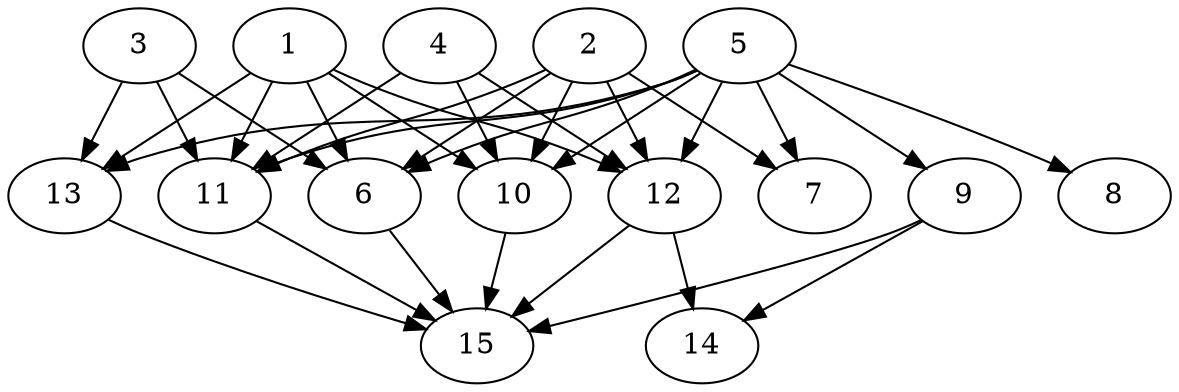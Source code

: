 // DAG automatically generated by daggen at Thu Oct  3 13:59:27 2019
// ./daggen --dot -n 15 --ccr 0.4 --fat 0.7 --regular 0.5 --density 0.9 --mindata 5242880 --maxdata 52428800 
digraph G {
  1 [size="54617600", alpha="0.11", expect_size="21847040"] 
  1 -> 6 [size ="21847040"]
  1 -> 10 [size ="21847040"]
  1 -> 11 [size ="21847040"]
  1 -> 12 [size ="21847040"]
  1 -> 13 [size ="21847040"]
  2 [size="107287040", alpha="0.08", expect_size="42914816"] 
  2 -> 6 [size ="42914816"]
  2 -> 7 [size ="42914816"]
  2 -> 10 [size ="42914816"]
  2 -> 11 [size ="42914816"]
  2 -> 12 [size ="42914816"]
  3 [size="117829120", alpha="0.15", expect_size="47131648"] 
  3 -> 6 [size ="47131648"]
  3 -> 11 [size ="47131648"]
  3 -> 13 [size ="47131648"]
  4 [size="22031360", alpha="0.13", expect_size="8812544"] 
  4 -> 10 [size ="8812544"]
  4 -> 11 [size ="8812544"]
  4 -> 12 [size ="8812544"]
  5 [size="26905600", alpha="0.02", expect_size="10762240"] 
  5 -> 6 [size ="10762240"]
  5 -> 7 [size ="10762240"]
  5 -> 8 [size ="10762240"]
  5 -> 9 [size ="10762240"]
  5 -> 10 [size ="10762240"]
  5 -> 11 [size ="10762240"]
  5 -> 12 [size ="10762240"]
  5 -> 13 [size ="10762240"]
  6 [size="44853760", alpha="0.14", expect_size="17941504"] 
  6 -> 15 [size ="17941504"]
  7 [size="69201920", alpha="0.13", expect_size="27680768"] 
  8 [size="121640960", alpha="0.01", expect_size="48656384"] 
  9 [size="62202880", alpha="0.02", expect_size="24881152"] 
  9 -> 14 [size ="24881152"]
  9 -> 15 [size ="24881152"]
  10 [size="96734720", alpha="0.19", expect_size="38693888"] 
  10 -> 15 [size ="38693888"]
  11 [size="25162240", alpha="0.03", expect_size="10064896"] 
  11 -> 15 [size ="10064896"]
  12 [size="87656960", alpha="0.19", expect_size="35062784"] 
  12 -> 14 [size ="35062784"]
  12 -> 15 [size ="35062784"]
  13 [size="16954880", alpha="0.09", expect_size="6781952"] 
  13 -> 15 [size ="6781952"]
  14 [size="105175040", alpha="0.18", expect_size="42070016"] 
  15 [size="64309760", alpha="0.17", expect_size="25723904"] 
}
